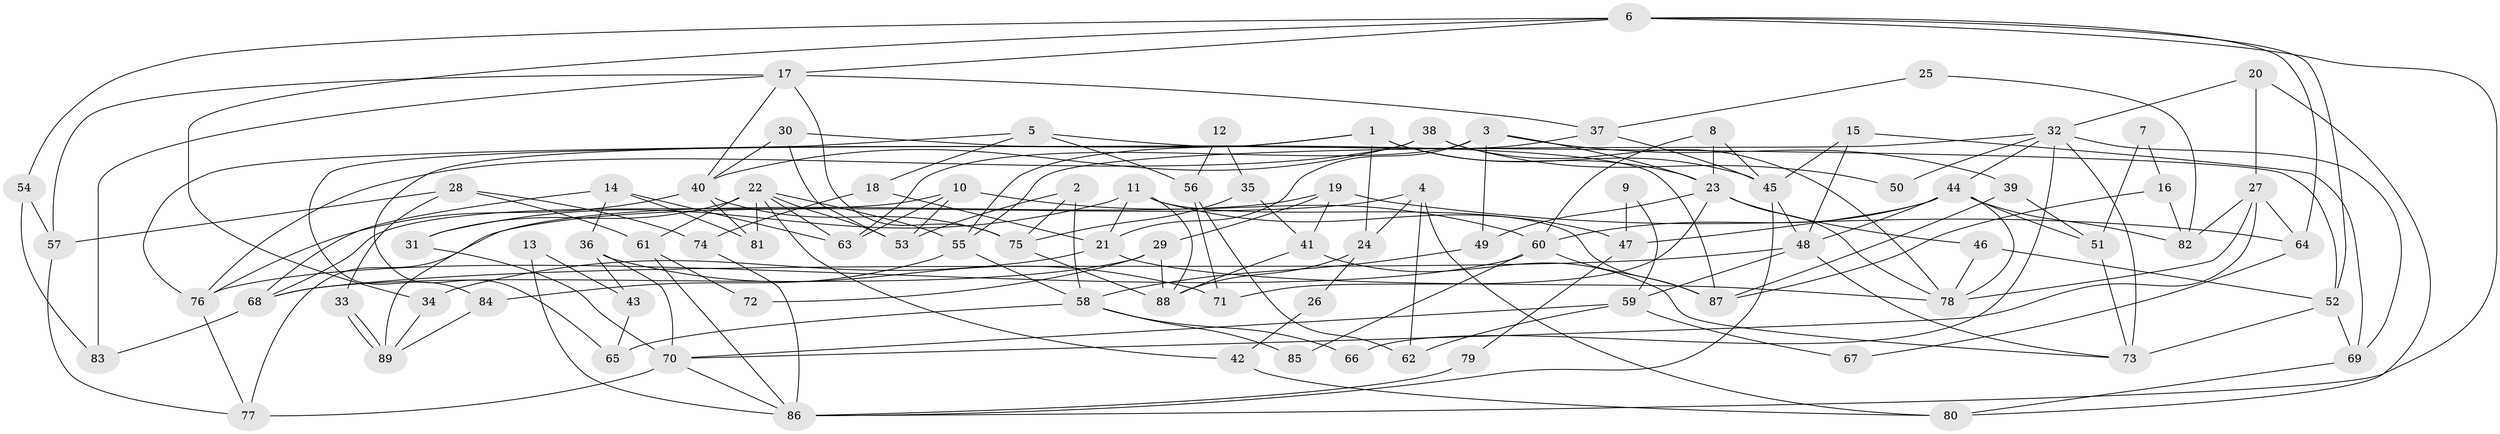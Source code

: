 // Generated by graph-tools (version 1.1) at 2025/36/03/09/25 02:36:21]
// undirected, 89 vertices, 178 edges
graph export_dot {
graph [start="1"]
  node [color=gray90,style=filled];
  1;
  2;
  3;
  4;
  5;
  6;
  7;
  8;
  9;
  10;
  11;
  12;
  13;
  14;
  15;
  16;
  17;
  18;
  19;
  20;
  21;
  22;
  23;
  24;
  25;
  26;
  27;
  28;
  29;
  30;
  31;
  32;
  33;
  34;
  35;
  36;
  37;
  38;
  39;
  40;
  41;
  42;
  43;
  44;
  45;
  46;
  47;
  48;
  49;
  50;
  51;
  52;
  53;
  54;
  55;
  56;
  57;
  58;
  59;
  60;
  61;
  62;
  63;
  64;
  65;
  66;
  67;
  68;
  69;
  70;
  71;
  72;
  73;
  74;
  75;
  76;
  77;
  78;
  79;
  80;
  81;
  82;
  83;
  84;
  85;
  86;
  87;
  88;
  89;
  1 -- 45;
  1 -- 84;
  1 -- 23;
  1 -- 24;
  1 -- 65;
  2 -- 53;
  2 -- 75;
  2 -- 58;
  3 -- 39;
  3 -- 23;
  3 -- 21;
  3 -- 49;
  3 -- 63;
  4 -- 80;
  4 -- 24;
  4 -- 62;
  4 -- 77;
  5 -- 52;
  5 -- 76;
  5 -- 18;
  5 -- 56;
  6 -- 34;
  6 -- 86;
  6 -- 17;
  6 -- 52;
  6 -- 54;
  6 -- 64;
  7 -- 16;
  7 -- 51;
  8 -- 60;
  8 -- 45;
  8 -- 23;
  9 -- 47;
  9 -- 59;
  10 -- 63;
  10 -- 60;
  10 -- 53;
  10 -- 68;
  11 -- 21;
  11 -- 31;
  11 -- 47;
  11 -- 87;
  11 -- 88;
  12 -- 56;
  12 -- 35;
  13 -- 86;
  13 -- 43;
  14 -- 63;
  14 -- 36;
  14 -- 68;
  14 -- 81;
  15 -- 69;
  15 -- 48;
  15 -- 45;
  16 -- 87;
  16 -- 82;
  17 -- 83;
  17 -- 37;
  17 -- 40;
  17 -- 57;
  17 -- 75;
  18 -- 21;
  18 -- 74;
  19 -- 41;
  19 -- 29;
  19 -- 64;
  19 -- 89;
  20 -- 32;
  20 -- 27;
  20 -- 80;
  21 -- 78;
  21 -- 34;
  22 -- 81;
  22 -- 55;
  22 -- 31;
  22 -- 42;
  22 -- 53;
  22 -- 61;
  22 -- 63;
  23 -- 46;
  23 -- 49;
  23 -- 71;
  23 -- 78;
  24 -- 88;
  24 -- 26;
  25 -- 82;
  25 -- 37;
  26 -- 42;
  27 -- 64;
  27 -- 78;
  27 -- 70;
  27 -- 82;
  28 -- 61;
  28 -- 74;
  28 -- 33;
  28 -- 57;
  29 -- 68;
  29 -- 88;
  29 -- 72;
  30 -- 87;
  30 -- 53;
  30 -- 40;
  31 -- 70;
  32 -- 73;
  32 -- 55;
  32 -- 44;
  32 -- 50;
  32 -- 66;
  32 -- 69;
  33 -- 89;
  33 -- 89;
  34 -- 89;
  35 -- 41;
  35 -- 75;
  36 -- 71;
  36 -- 70;
  36 -- 43;
  37 -- 45;
  37 -- 55;
  38 -- 76;
  38 -- 40;
  38 -- 50;
  38 -- 78;
  39 -- 51;
  39 -- 87;
  40 -- 75;
  40 -- 76;
  40 -- 81;
  41 -- 88;
  41 -- 73;
  42 -- 80;
  43 -- 65;
  44 -- 78;
  44 -- 47;
  44 -- 48;
  44 -- 51;
  44 -- 60;
  44 -- 82;
  45 -- 48;
  45 -- 86;
  46 -- 78;
  46 -- 52;
  47 -- 79;
  48 -- 68;
  48 -- 59;
  48 -- 73;
  49 -- 58;
  51 -- 73;
  52 -- 69;
  52 -- 73;
  54 -- 57;
  54 -- 83;
  55 -- 58;
  55 -- 84;
  56 -- 62;
  56 -- 71;
  57 -- 77;
  58 -- 65;
  58 -- 66;
  58 -- 85;
  59 -- 70;
  59 -- 62;
  59 -- 67;
  60 -- 76;
  60 -- 85;
  60 -- 87;
  61 -- 86;
  61 -- 72;
  64 -- 67;
  68 -- 83;
  69 -- 80;
  70 -- 77;
  70 -- 86;
  74 -- 86;
  75 -- 88;
  76 -- 77;
  79 -- 86;
  84 -- 89;
}
